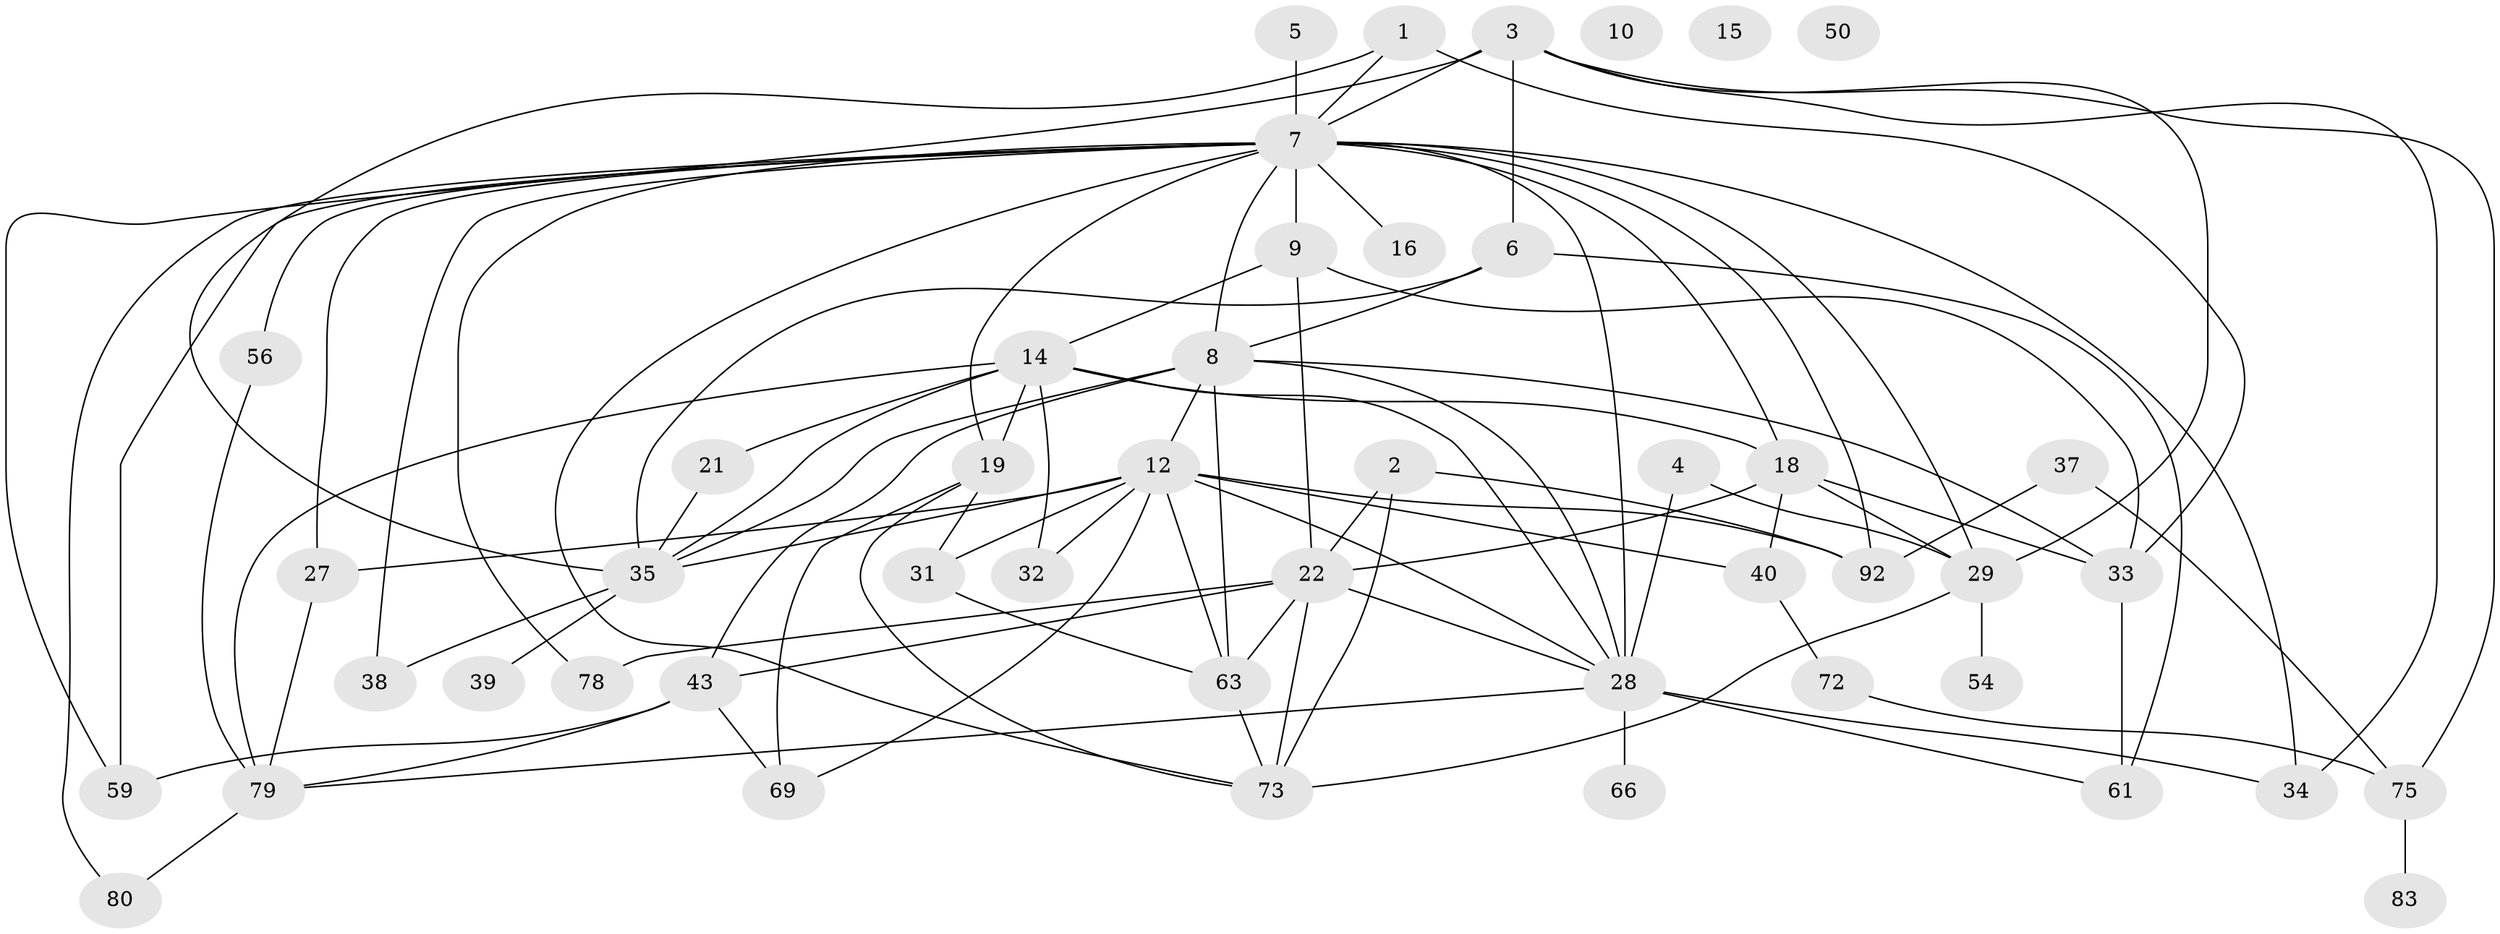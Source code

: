 // original degree distribution, {3: 0.2127659574468085, 5: 0.1276595744680851, 2: 0.20212765957446807, 1: 0.1595744680851064, 7: 0.031914893617021274, 4: 0.1702127659574468, 6: 0.06382978723404255, 0: 0.02127659574468085, 8: 0.010638297872340425}
// Generated by graph-tools (version 1.1) at 2025/13/03/09/25 04:13:00]
// undirected, 47 vertices, 94 edges
graph export_dot {
graph [start="1"]
  node [color=gray90,style=filled];
  1;
  2;
  3 [super="+62+17"];
  4;
  5;
  6 [super="+52"];
  7 [super="+36+11+42"];
  8 [super="+26"];
  9;
  10 [super="+84"];
  12 [super="+13"];
  14 [super="+53+93"];
  15;
  16;
  18 [super="+71"];
  19 [super="+25"];
  21;
  22 [super="+85+23+58"];
  27 [super="+30"];
  28 [super="+49+41"];
  29 [super="+64"];
  31 [super="+48"];
  32 [super="+46"];
  33 [super="+44"];
  34;
  35 [super="+86+70"];
  37;
  38 [super="+88"];
  39;
  40 [super="+67"];
  43 [super="+45"];
  50;
  54;
  56;
  59 [super="+74"];
  61;
  63 [super="+65"];
  66;
  69;
  72;
  73 [super="+77"];
  75;
  78;
  79;
  80;
  83;
  92 [super="+94"];
  1 -- 7;
  1 -- 33;
  1 -- 35;
  2 -- 92;
  2 -- 22;
  2 -- 73;
  3 -- 34;
  3 -- 59;
  3 -- 75;
  3 -- 6 [weight=2];
  3 -- 29;
  3 -- 7;
  4 -- 29;
  4 -- 28;
  5 -- 7 [weight=2];
  6 -- 35 [weight=2];
  6 -- 8;
  6 -- 61;
  7 -- 34;
  7 -- 56;
  7 -- 80;
  7 -- 29;
  7 -- 38;
  7 -- 8 [weight=2];
  7 -- 9;
  7 -- 73;
  7 -- 27;
  7 -- 78;
  7 -- 16;
  7 -- 18 [weight=3];
  7 -- 19;
  7 -- 59;
  7 -- 92;
  7 -- 28 [weight=3];
  8 -- 63;
  8 -- 35;
  8 -- 28;
  8 -- 33;
  8 -- 43;
  8 -- 12;
  9 -- 33;
  9 -- 22;
  9 -- 14;
  12 -- 32;
  12 -- 35 [weight=2];
  12 -- 69;
  12 -- 40;
  12 -- 31;
  12 -- 92;
  12 -- 27;
  12 -- 28;
  12 -- 63;
  14 -- 18;
  14 -- 35;
  14 -- 21;
  14 -- 79;
  14 -- 32;
  14 -- 28;
  14 -- 19;
  18 -- 33;
  18 -- 40;
  18 -- 22;
  18 -- 29;
  19 -- 31 [weight=2];
  19 -- 69;
  19 -- 73;
  21 -- 35;
  22 -- 73;
  22 -- 78;
  22 -- 63;
  22 -- 28;
  22 -- 43;
  27 -- 79;
  28 -- 79;
  28 -- 34;
  28 -- 66;
  28 -- 61;
  29 -- 54;
  29 -- 73;
  31 -- 63;
  33 -- 61;
  35 -- 38;
  35 -- 39;
  37 -- 75;
  37 -- 92;
  40 -- 72;
  43 -- 59;
  43 -- 69;
  43 -- 79;
  56 -- 79;
  63 -- 73;
  72 -- 75;
  75 -- 83;
  79 -- 80;
}
